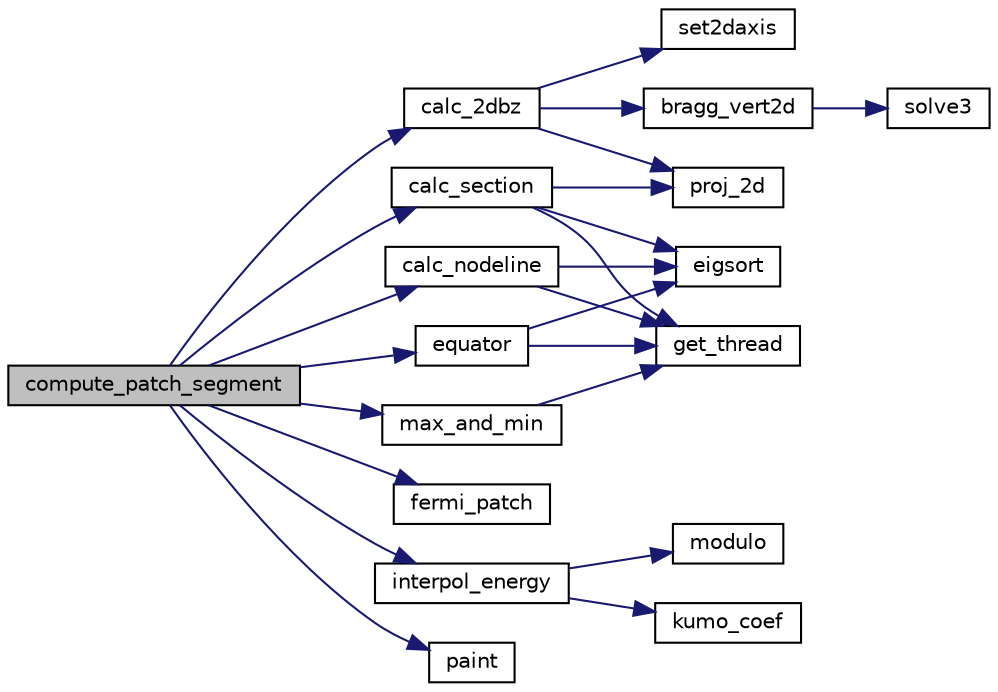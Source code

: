 digraph "compute_patch_segment"
{
 // LATEX_PDF_SIZE
  edge [fontname="Helvetica",fontsize="10",labelfontname="Helvetica",labelfontsize="10"];
  node [fontname="Helvetica",fontsize="10",shape=record];
  rankdir="LR";
  Node1 [label="compute_patch_segment",height=0.2,width=0.4,color="black", fillcolor="grey75", style="filled", fontcolor="black",tooltip=" "];
  Node1 -> Node2 [color="midnightblue",fontsize="10",style="solid",fontname="Helvetica"];
  Node2 [label="calc_2dbz",height=0.2,width=0.4,color="black", fillcolor="white", style="filled",URL="$section_8cpp.html#a6685b50602d6d924229e4aac556d743d",tooltip="Compute boundary of 2D BZ."];
  Node2 -> Node3 [color="midnightblue",fontsize="10",style="solid",fontname="Helvetica"];
  Node3 [label="bragg_vert2d",height=0.2,width=0.4,color="black", fillcolor="white", style="filled",URL="$section_8cpp.html#ab6b3f2a6dfbb1c59f0c4ff333b3a9e40",tooltip="Judge wheser this line is the edge of 1st BZ (or the premitive BZ)"];
  Node3 -> Node4 [color="midnightblue",fontsize="10",style="solid",fontname="Helvetica"];
  Node4 [label="solve3",height=0.2,width=0.4,color="black", fillcolor="white", style="filled",URL="$basic__math_8cpp.html#ae3f623df79bd4c9f9753cb1a94bf9c59",tooltip="Solve linear system."];
  Node2 -> Node5 [color="midnightblue",fontsize="10",style="solid",fontname="Helvetica"];
  Node5 [label="proj_2d",height=0.2,width=0.4,color="black", fillcolor="white", style="filled",URL="$section_8cpp.html#a7661d3bb31f1b9a4668fcd301bde649f",tooltip="Project 3D -vector into 2D plane."];
  Node2 -> Node6 [color="midnightblue",fontsize="10",style="solid",fontname="Helvetica"];
  Node6 [label="set2daxis",height=0.2,width=0.4,color="black", fillcolor="white", style="filled",URL="$section_8cpp.html#ad5f83148882929373cdf61a641493300",tooltip="Set Projection axis for 2D plane."];
  Node1 -> Node7 [color="midnightblue",fontsize="10",style="solid",fontname="Helvetica"];
  Node7 [label="calc_nodeline",height=0.2,width=0.4,color="black", fillcolor="white", style="filled",URL="$calc__nodeline_8cpp.html#ab1cb3507c64f260c9af13ebc05d00fae",tooltip="Compute node-line where ."];
  Node7 -> Node8 [color="midnightblue",fontsize="10",style="solid",fontname="Helvetica"];
  Node8 [label="eigsort",height=0.2,width=0.4,color="black", fillcolor="white", style="filled",URL="$basic__math_8cpp.html#a131305646374d96dd058812729d59d07",tooltip="Simple sort."];
  Node7 -> Node9 [color="midnightblue",fontsize="10",style="solid",fontname="Helvetica"];
  Node9 [label="get_thread",height=0.2,width=0.4,color="black", fillcolor="white", style="filled",URL="$basic__math_8cpp.html#a77b0fa2c247c0a993f982a59b423ce62",tooltip="OpenMP wrapper, get the number of threads."];
  Node1 -> Node10 [color="midnightblue",fontsize="10",style="solid",fontname="Helvetica"];
  Node10 [label="calc_section",height=0.2,width=0.4,color="black", fillcolor="white", style="filled",URL="$section_8cpp.html#a66580d80e18936d71c50ca786f891b08",tooltip="Compute Fermi-line."];
  Node10 -> Node8 [color="midnightblue",fontsize="10",style="solid",fontname="Helvetica"];
  Node10 -> Node9 [color="midnightblue",fontsize="10",style="solid",fontname="Helvetica"];
  Node10 -> Node5 [color="midnightblue",fontsize="10",style="solid",fontname="Helvetica"];
  Node1 -> Node11 [color="midnightblue",fontsize="10",style="solid",fontname="Helvetica"];
  Node11 [label="equator",height=0.2,width=0.4,color="black", fillcolor="white", style="filled",URL="$equator_8cpp.html#a4aaaf24cb79c0d95feb9c8f66c5bd105",tooltip="Compute equator ."];
  Node11 -> Node8 [color="midnightblue",fontsize="10",style="solid",fontname="Helvetica"];
  Node11 -> Node9 [color="midnightblue",fontsize="10",style="solid",fontname="Helvetica"];
  Node1 -> Node12 [color="midnightblue",fontsize="10",style="solid",fontname="Helvetica"];
  Node12 [label="fermi_patch",height=0.2,width=0.4,color="black", fillcolor="white", style="filled",URL="$fermi__patch_8hpp.html#ad135d982b78e6cf52223ea29421c36c1",tooltip=" "];
  Node1 -> Node13 [color="midnightblue",fontsize="10",style="solid",fontname="Helvetica"];
  Node13 [label="interpol_energy",height=0.2,width=0.4,color="black", fillcolor="white", style="filled",URL="$kumo_8cpp.html#a22c94ff2972e7ed9427b0b3e4dc2a0d8",tooltip="Interpolation of energy and matrix with the French-curve (Kumo) interpolation."];
  Node13 -> Node14 [color="midnightblue",fontsize="10",style="solid",fontname="Helvetica"];
  Node14 [label="kumo_coef",height=0.2,width=0.4,color="black", fillcolor="white", style="filled",URL="$kumo_8cpp.html#afbe527a7fa2e8328580e1b151383dff5",tooltip="Compute coefficient for the French-curve (Kumo) interpolation."];
  Node13 -> Node15 [color="midnightblue",fontsize="10",style="solid",fontname="Helvetica"];
  Node15 [label="modulo",height=0.2,width=0.4,color="black", fillcolor="white", style="filled",URL="$basic__math_8cpp.html#a9d3683294ca31a578ccbb2e371ef0676",tooltip="Work as Modulo function of fortran."];
  Node1 -> Node16 [color="midnightblue",fontsize="10",style="solid",fontname="Helvetica"];
  Node16 [label="max_and_min",height=0.2,width=0.4,color="black", fillcolor="white", style="filled",URL="$free__patch_8cpp.html#a12309ff49e47cabe7c486091d56bcf47",tooltip="Compute Max. & Min. of matrix elements. Compute color of each patch."];
  Node16 -> Node9 [color="midnightblue",fontsize="10",style="solid",fontname="Helvetica"];
  Node1 -> Node17 [color="midnightblue",fontsize="10",style="solid",fontname="Helvetica"];
  Node17 [label="paint",height=0.2,width=0.4,color="black", fillcolor="white", style="filled",URL="$free__patch_8cpp.html#a40932c8612a3d3328258dbfc602da943",tooltip="Compute Max. & Min. of matrix elements. Compute color of each patch."];
}

